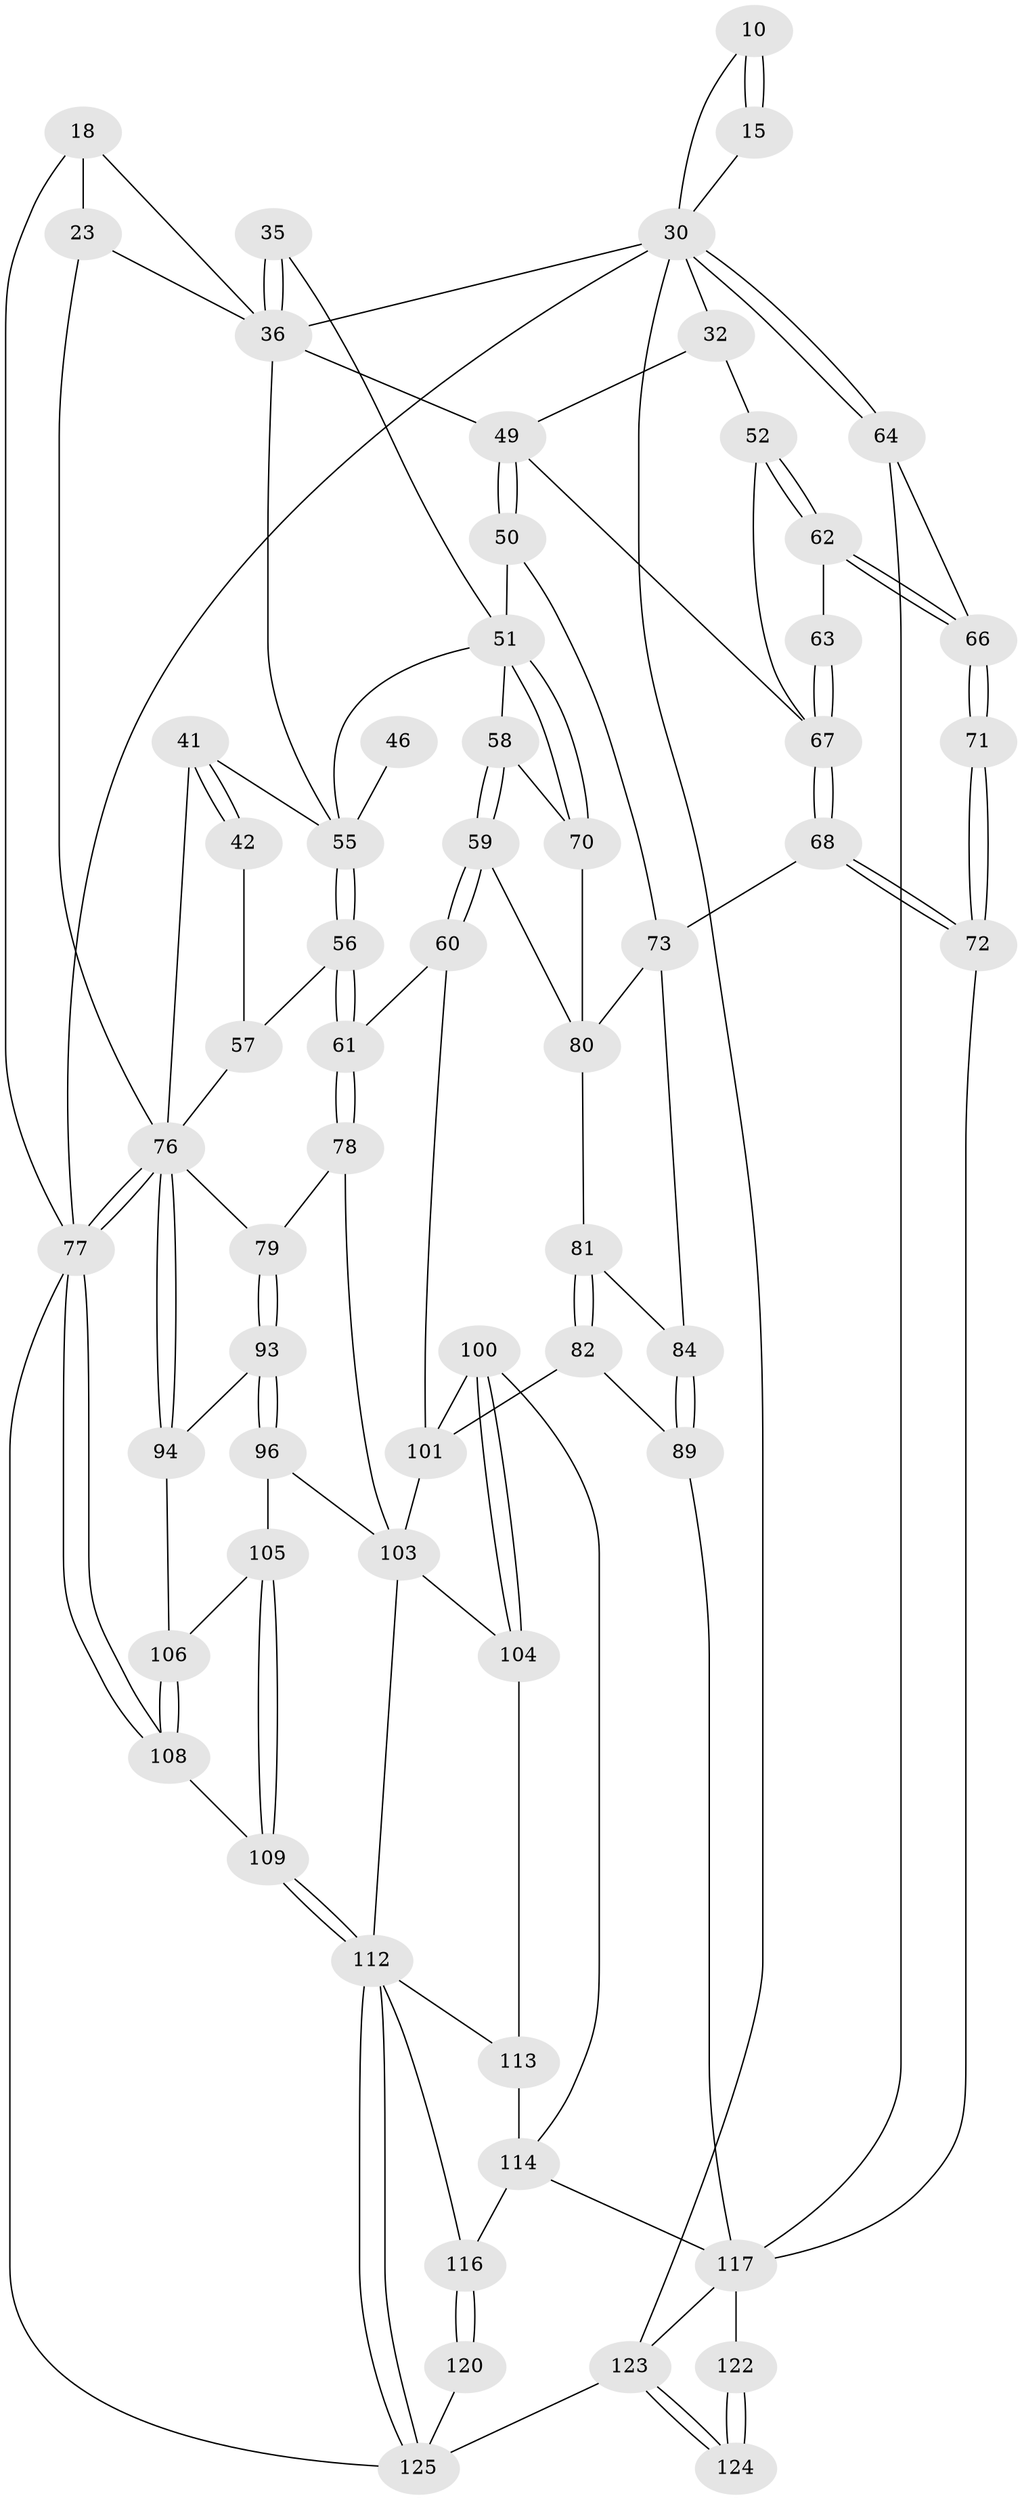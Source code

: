 // original degree distribution, {3: 0.016, 6: 0.24, 5: 0.48, 4: 0.264}
// Generated by graph-tools (version 1.1) at 2025/59/03/09/25 04:59:47]
// undirected, 62 vertices, 136 edges
graph export_dot {
graph [start="1"]
  node [color=gray90,style=filled];
  10 [pos="+0.8649252755150035+0.058801854818421734",super="+9"];
  15 [pos="+0.9123372173993461+0.12440747213522023"];
  18 [pos="+0.25551093148828924+0",super="+17"];
  23 [pos="+0.4308384605967046+0.0905861031142758",super="+22"];
  30 [pos="+1+0.25007037512443697",super="+8+2+11+16"];
  32 [pos="+0.9165838375574487+0.19320488998737767",super="+31"];
  35 [pos="+0.6237366814520549+0.26946912069770107"];
  36 [pos="+0.6155050227024152+0.26663913650784576",super="+21+34"];
  41 [pos="+0.3229159052928338+0.34789259423533936",super="+28+38"];
  42 [pos="+0.32262432159611515+0.3482889502369082"];
  46 [pos="+0.48107934047531514+0.3075540256155306"];
  49 [pos="+0.7895545718390985+0.3379247551584",super="+33"];
  50 [pos="+0.7512005314589592+0.3812624758125081"];
  51 [pos="+0.6716744635850305+0.3811119552087269",super="+48"];
  52 [pos="+0.9082289426347641+0.3470259331283268"];
  55 [pos="+0.44871609993301925+0.3228519441537447",super="+44+45"];
  56 [pos="+0.3885653698800039+0.40571769899692095"];
  57 [pos="+0.3759427800571192+0.39589956951183947"];
  58 [pos="+0.5284604189463981+0.42103688888936286"];
  59 [pos="+0.5273532532118905+0.422478578546174"];
  60 [pos="+0.4503621210413001+0.45106665178891964"];
  61 [pos="+0.3922209966100722+0.4100756777567783"];
  62 [pos="+0.9266954689098532+0.41285131188554447"];
  63 [pos="+0.8692464126003004+0.44062309790626736"];
  64 [pos="+1+0.49155634957372174"];
  66 [pos="+0.9326330070694315+0.4218106714893857",super="+65"];
  67 [pos="+0.8520485239936596+0.45888603601448985",super="+54+53"];
  68 [pos="+0.8112343774437079+0.5920424997443718"];
  70 [pos="+0.6322381290476282+0.4130679952734885"];
  71 [pos="+0.844727008214774+0.5942984469687638"];
  72 [pos="+0.8294223099524652+0.6170941329299199"];
  73 [pos="+0.6861533115824157+0.5377809266999412",super="+69"];
  76 [pos="+0+0.5936917217327963",super="+75"];
  77 [pos="+0+0.8811199024351717",super="+4+19"];
  78 [pos="+0.250517447968519+0.5729352700440359"];
  79 [pos="+0.21844447417951104+0.5657386902776674"];
  80 [pos="+0.5497540649843783+0.4691382311196257",super="+74"];
  81 [pos="+0.5547007344755865+0.4935656668623288"];
  82 [pos="+0.5373581904462377+0.6216163314854821"];
  84 [pos="+0.6412654402400664+0.5589164131473741"];
  89 [pos="+0.5579363553970101+0.6317605653381269"];
  93 [pos="+0.19471597430949358+0.6094824674461645"];
  94 [pos="+0+0.6580989541706448"];
  96 [pos="+0.1746134607111627+0.6924827077253536"];
  100 [pos="+0.39122096156319486+0.6366555025681493"];
  101 [pos="+0.3892708044062407+0.6281404216881287",super="+85"];
  103 [pos="+0.25483145393526957+0.8132515714380155",super="+102+95"];
  104 [pos="+0.3644325923849775+0.7697682683113105"];
  105 [pos="+0.13784297979162183+0.7168854716956128"];
  106 [pos="+0.04119987397649401+0.7143318188991491"];
  108 [pos="+0.04828545959140042+0.852530667438192"];
  109 [pos="+0.09976798974420321+0.8717201237038882"];
  112 [pos="+0.1848973175632015+0.9531736602690456",super="+111+110"];
  113 [pos="+0.3991207343033346+0.8181782605290184",super="+107"];
  114 [pos="+0.4063482718471431+0.8234491964303763",super="+98+99"];
  116 [pos="+0.2676060795255617+0.8872442814870473",super="+115"];
  117 [pos="+0.6048269825656724+1",super="+97+90"];
  120 [pos="+0.45155739799338035+0.9777881325615684"];
  122 [pos="+0.7671931583154878+0.8563668496237185",super="+121"];
  123 [pos="+1+1",super="+87+118"];
  124 [pos="+1+1"];
  125 [pos="+0.18930757054343852+1",super="+119"];
  10 -- 15 [weight=2];
  10 -- 15;
  10 -- 30 [weight=2];
  15 -- 30;
  18 -- 23 [weight=2];
  18 -- 77 [weight=2];
  18 -- 36;
  23 -- 36;
  23 -- 76;
  30 -- 64;
  30 -- 64;
  30 -- 77;
  30 -- 123;
  30 -- 36 [weight=2];
  30 -- 32 [weight=2];
  32 -- 49;
  32 -- 52;
  35 -- 36 [weight=2];
  35 -- 36;
  35 -- 51;
  36 -- 49;
  36 -- 55 [weight=2];
  41 -- 42 [weight=2];
  41 -- 42;
  41 -- 76 [weight=2];
  41 -- 55 [weight=2];
  42 -- 57;
  46 -- 55 [weight=3];
  49 -- 50;
  49 -- 50;
  49 -- 67;
  50 -- 51;
  50 -- 73;
  51 -- 70;
  51 -- 70;
  51 -- 58;
  51 -- 55;
  52 -- 62;
  52 -- 62;
  52 -- 67;
  55 -- 56;
  55 -- 56;
  56 -- 57;
  56 -- 61;
  56 -- 61;
  57 -- 76;
  58 -- 59;
  58 -- 59;
  58 -- 70;
  59 -- 60;
  59 -- 60;
  59 -- 80;
  60 -- 61;
  60 -- 101;
  61 -- 78;
  61 -- 78;
  62 -- 63;
  62 -- 66;
  62 -- 66;
  63 -- 67 [weight=2];
  63 -- 67;
  64 -- 66;
  64 -- 117;
  66 -- 71 [weight=2];
  66 -- 71;
  67 -- 68;
  67 -- 68;
  68 -- 72;
  68 -- 72;
  68 -- 73;
  70 -- 80;
  71 -- 72;
  71 -- 72;
  72 -- 117;
  73 -- 84;
  73 -- 80;
  76 -- 77 [weight=2];
  76 -- 77;
  76 -- 94;
  76 -- 94;
  76 -- 79;
  77 -- 108;
  77 -- 108;
  77 -- 125;
  78 -- 79;
  78 -- 103;
  79 -- 93;
  79 -- 93;
  80 -- 81;
  81 -- 82;
  81 -- 82;
  81 -- 84;
  82 -- 89;
  82 -- 101;
  84 -- 89;
  84 -- 89;
  89 -- 117;
  93 -- 94;
  93 -- 96;
  93 -- 96;
  94 -- 106;
  96 -- 105;
  96 -- 103;
  100 -- 101;
  100 -- 104;
  100 -- 104;
  100 -- 114;
  101 -- 103 [weight=2];
  103 -- 104;
  103 -- 112;
  104 -- 113;
  105 -- 106;
  105 -- 109;
  105 -- 109;
  106 -- 108;
  106 -- 108;
  108 -- 109;
  109 -- 112;
  109 -- 112;
  112 -- 125;
  112 -- 125;
  112 -- 116;
  112 -- 113;
  113 -- 114 [weight=2];
  114 -- 116;
  114 -- 117;
  116 -- 120 [weight=2];
  116 -- 120;
  117 -- 122 [weight=2];
  117 -- 123 [weight=2];
  120 -- 125;
  122 -- 124 [weight=2];
  122 -- 124;
  123 -- 124;
  123 -- 124;
  123 -- 125 [weight=2];
}
